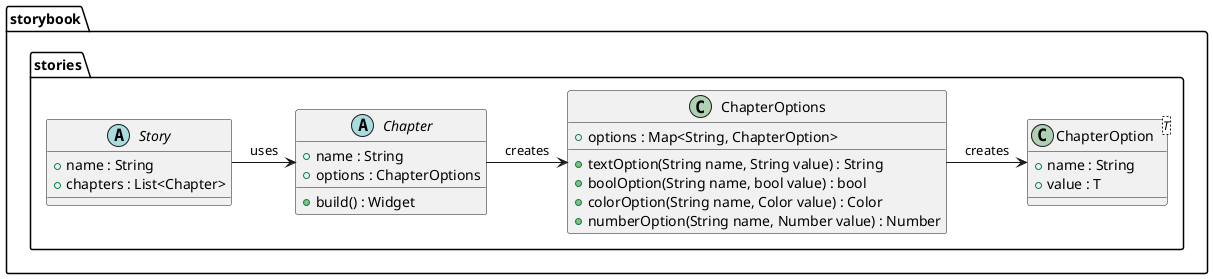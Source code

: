 @startuml metrics_storybook_class_diagram

package storybook {
    package stories {
        abstract class Story {
            + name : String
            + chapters : List<Chapter>
        }

        abstract class Chapter {
            + name : String
            + options : ChapterOptions

            + build() : Widget
        }

        class ChapterOptions {
            + options : Map<String, ChapterOption>

            + textOption(String name, String value) : String
            + boolOption(String name, bool value) : bool
            + colorOption(String name, Color value) : Color
            + numberOption(String name, Number value) : Number
        }

        class ChapterOption<T> {
            + name : String
            + value : T
        }
    }
}

Story -right-> Chapter : uses
Chapter -right-> ChapterOptions : creates
ChapterOptions -> ChapterOption : creates

@enduml
